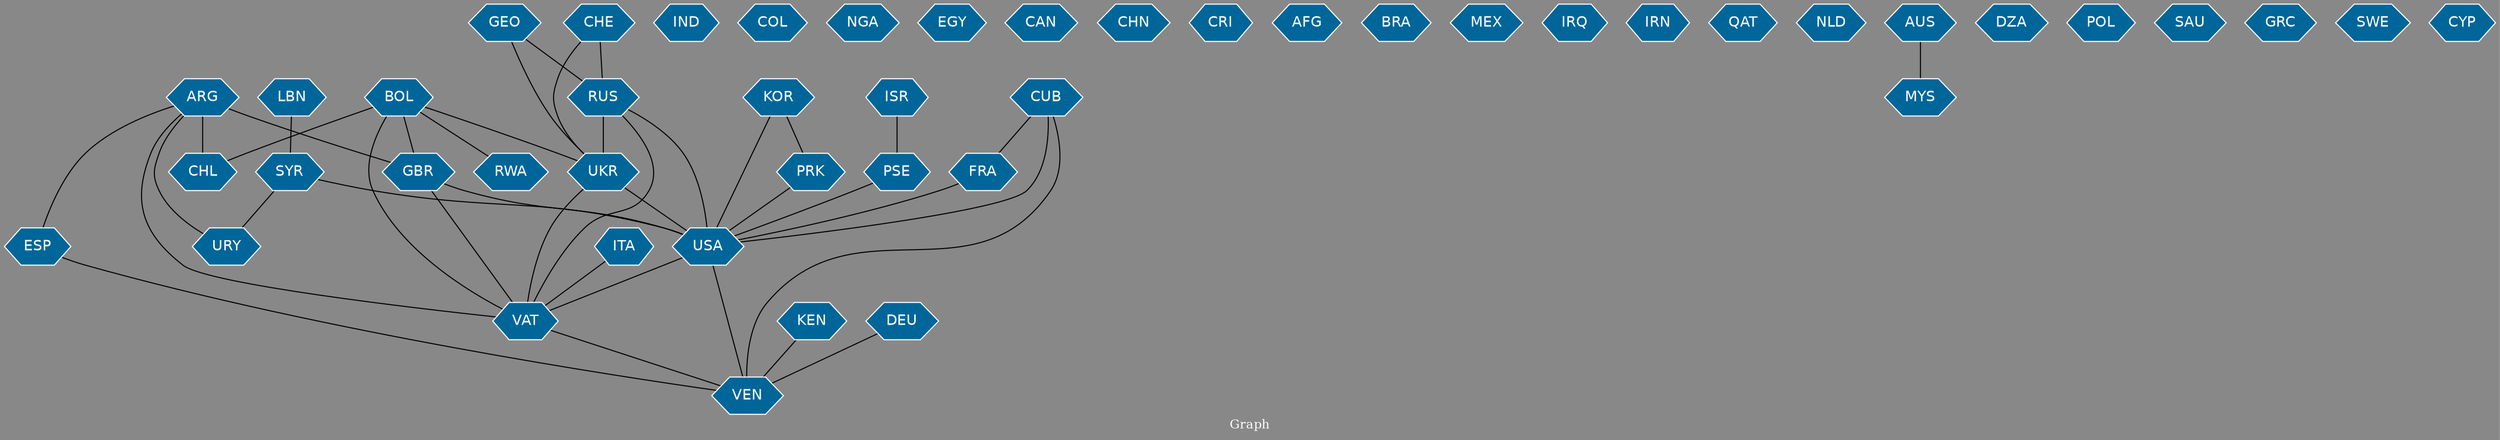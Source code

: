 // Countries together in item graph
graph {
	graph [bgcolor="#888888" fontcolor=white fontsize=12 label="Graph" outputorder=edgesfirst overlap=prism]
	node [color=white fillcolor="#006699" fontcolor=white fontname=Helvetica shape=hexagon style=filled]
	edge [arrowhead=open color=black fontcolor=white fontname=Courier fontsize=12]
		CHL [label=CHL]
		KOR [label=KOR]
		IND [label=IND]
		ARG [label=ARG]
		GBR [label=GBR]
		VAT [label=VAT]
		USA [label=USA]
		FRA [label=FRA]
		RUS [label=RUS]
		UKR [label=UKR]
		VEN [label=VEN]
		BOL [label=BOL]
		ESP [label=ESP]
		ITA [label=ITA]
		RWA [label=RWA]
		COL [label=COL]
		NGA [label=NGA]
		CUB [label=CUB]
		KEN [label=KEN]
		EGY [label=EGY]
		CAN [label=CAN]
		PSE [label=PSE]
		CHN [label=CHN]
		CRI [label=CRI]
		AFG [label=AFG]
		BRA [label=BRA]
		MEX [label=MEX]
		IRQ [label=IRQ]
		PRK [label=PRK]
		IRN [label=IRN]
		URY [label=URY]
		GEO [label=GEO]
		QAT [label=QAT]
		NLD [label=NLD]
		MYS [label=MYS]
		SYR [label=SYR]
		LBN [label=LBN]
		ISR [label=ISR]
		DZA [label=DZA]
		POL [label=POL]
		DEU [label=DEU]
		SAU [label=SAU]
		AUS [label=AUS]
		GRC [label=GRC]
		SWE [label=SWE]
		CHE [label=CHE]
		CYP [label=CYP]
			FRA -- USA [weight=1]
			SYR -- USA [weight=1]
			KOR -- PRK [weight=1]
			ISR -- PSE [weight=1]
			ESP -- VEN [weight=1]
			BOL -- GBR [weight=2]
			CUB -- FRA [weight=1]
			KOR -- USA [weight=1]
			GBR -- VAT [weight=1]
			GEO -- UKR [weight=1]
			UKR -- VAT [weight=2]
			PRK -- USA [weight=1]
			DEU -- VEN [weight=1]
			SYR -- URY [weight=1]
			BOL -- RWA [weight=1]
			ARG -- GBR [weight=1]
			ARG -- CHL [weight=6]
			ARG -- ESP [weight=1]
			BOL -- UKR [weight=2]
			ARG -- VAT [weight=3]
			RUS -- VAT [weight=1]
			ITA -- VAT [weight=2]
			RUS -- USA [weight=7]
			CHE -- UKR [weight=1]
			LBN -- SYR [weight=1]
			UKR -- USA [weight=4]
			RUS -- UKR [weight=14]
			PSE -- USA [weight=1]
			USA -- VEN [weight=2]
			CUB -- USA [weight=2]
			USA -- VAT [weight=1]
			KEN -- VEN [weight=6]
			BOL -- CHL [weight=2]
			CHE -- RUS [weight=1]
			ARG -- URY [weight=1]
			BOL -- VAT [weight=3]
			VAT -- VEN [weight=4]
			GBR -- USA [weight=1]
			GEO -- RUS [weight=1]
			CUB -- VEN [weight=1]
			AUS -- MYS [weight=1]
}